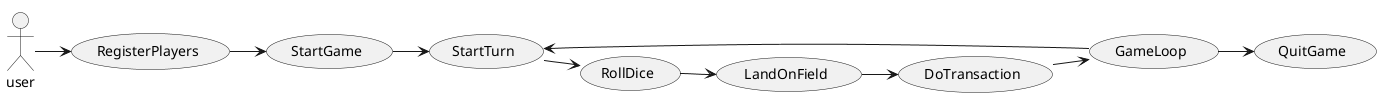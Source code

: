 @startuml
'https://plantuml.com/object-diagram
!pragma layout smetana

left to right direction
actor user as u

  usecase "StartGame" as UCA1
  usecase "RegisterPlayers" as UCA2
  usecase "GameLoop" as UC1
  usecase "LandOnField" as UC2
  usecase "DoTransaction" as UC6
  usecase "QuitGame" as UC7
  usecase "RollDice" as UC8
  usecase "StartTurn" as UC10

u --> (UCA2)
(UCA2) --> (UCA1)
(UCA1) --> (UC10)
(UC10) --> (UC8)
(UC8) --> (UC2)
(UC2) --> (UC6)
(UC6) --> (UC1)
(UC1)-->(UC10)

(UC1) --> (UC7)

@enduml